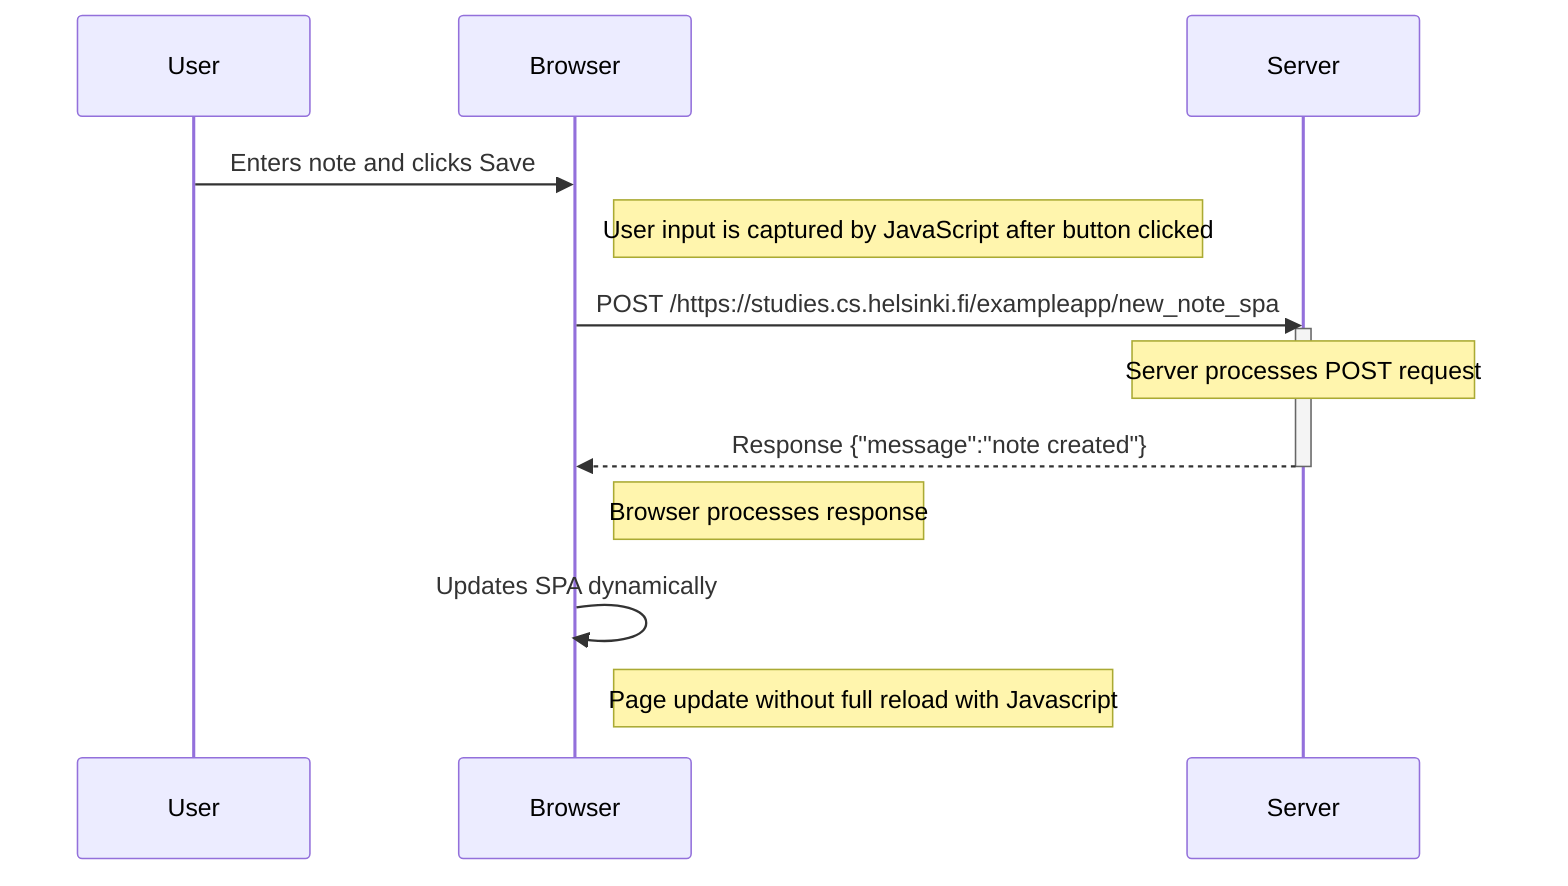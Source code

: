 sequenceDiagram
    participant U as User
    participant B as Browser
    participant S as Server

    U->>B: Enters note and clicks Save
    Note right of B: User input is captured by JavaScript after button clicked

    B->>S: POST /https://studies.cs.helsinki.fi/exampleapp/new_note_spa
    activate S
    Note over S: Server processes POST request

    S-->>B: Response {"message":"note created"}
    deactivate S

    Note right of B: Browser processes response
    B->>B: Updates SPA dynamically
    Note right of B: Page update without full reload with Javascript